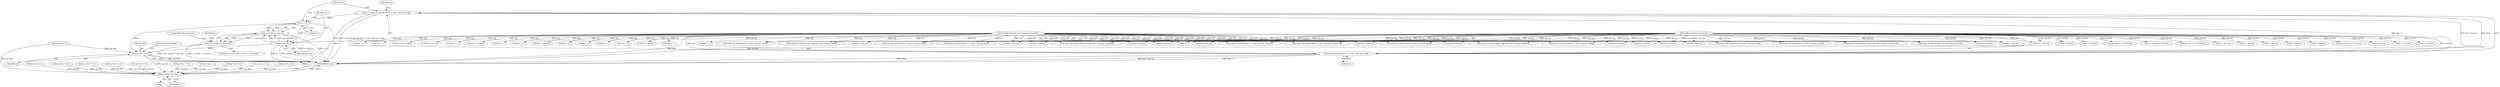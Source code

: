 digraph "0_radare2_bd276ef2fd8ac3401e65be7c126a43175ccfbcd7@API" {
"1000991" [label="(Call,n = read_u32_leb128 (buf + 1, buf + buf_len, &val))"];
"1000993" [label="(Call,read_u32_leb128 (buf + 1, buf + buf_len, &val))"];
"1000102" [label="(MethodParameterIn,const unsigned char *buf)"];
"1000103" [label="(MethodParameterIn,int buf_len)"];
"1001005" [label="(Call,n > 0)"];
"1001004" [label="(Call,n > 0 && n < buf_len)"];
"1001003" [label="(Call,!(n > 0 && n < buf_len))"];
"1001008" [label="(Call,n < buf_len)"];
"1001018" [label="(Call,op->len += n)"];
"1001066" [label="(Return,return op->len;)"];
"1000455" [label="(Call,buf + buf_len)"];
"1001018" [label="(Call,op->len += n)"];
"1001014" [label="(Identifier,d)"];
"1001010" [label="(Identifier,buf_len)"];
"1000893" [label="(Call,n < buf_len)"];
"1000103" [label="(MethodParameterIn,int buf_len)"];
"1000647" [label="(Call,buf + 1)"];
"1000993" [label="(Call,read_u32_leb128 (buf + 1, buf + buf_len, &val))"];
"1000759" [label="(Call,op->len += n)"];
"1000963" [label="(Call,buf + buf_len)"];
"1000646" [label="(Call,read_u32_leb128 (buf + 1, buf + buf_len, &val))"];
"1000307" [label="(Call,n < buf_len)"];
"1000451" [label="(Call,read_u32_leb128 (buf + 1, buf + buf_len, &count))"];
"1000517" [label="(Call,op->len + n <= buf_len)"];
"1000862" [label="(Call,op->len += n)"];
"1000292" [label="(Call,read_i32_leb128 (buf + 1, buf + buf_len, &val))"];
"1000452" [label="(Call,buf + 1)"];
"1000550" [label="(Call,n + op->len < buf_len)"];
"1000104" [label="(Block,)"];
"1000843" [label="(Call,op->len + n <= buf_len)"];
"1000730" [label="(Call,read_u32_leb128 (buf + 1, buf + buf_len, &val))"];
"1000826" [label="(Call,read_u32_leb128 (buf + op->len, buf + buf_len, &offset))"];
"1000745" [label="(Call,n < buf_len)"];
"1000910" [label="(Call,op->len += n)"];
"1000399" [label="(Call,read_u32_leb128 (buf + 1, buf + buf_len, &val))"];
"1001023" [label="(ControlStructure,break;)"];
"1000414" [label="(Call,n < buf_len)"];
"1000879" [label="(Call,buf + 1)"];
"1000944" [label="(Call,op->len += n)"];
"1000734" [label="(Call,buf + buf_len)"];
"1001034" [label="(Call,buf + 1)"];
"1000672" [label="(Call,read_u32_leb128 (buf + op->len, buf + buf_len, &reserved))"];
"1000110" [label="(Call,op->op = buf[0])"];
"1000827" [label="(Call,buf + op->len)"];
"1001086" [label="(MethodReturn,int)"];
"1000400" [label="(Call,buf + 1)"];
"1000102" [label="(MethodParameterIn,const unsigned char *buf)"];
"1001003" [label="(Call,!(n > 0 && n < buf_len))"];
"1000503" [label="(Call,buf + op->len)"];
"1000800" [label="(Call,read_u32_leb128 (buf + 1, buf + buf_len, &flag))"];
"1001006" [label="(Identifier,n)"];
"1001066" [label="(Return,return op->len;)"];
"1000382" [label="(Call,op->len += n)"];
"1000940" [label="(Call,n < buf_len)"];
"1000105" [label="(Call,op->len = 1)"];
"1000533" [label="(Call,read_u32_leb128 (buf + op->len, buf + buf_len, &def))"];
"1001007" [label="(Literal,0)"];
"1001048" [label="(Call,n < buf_len)"];
"1000959" [label="(Call,read_i64_leb128 (buf + 1, buf + buf_len, &val))"];
"1000661" [label="(Call,n < buf_len)"];
"1001067" [label="(Call,op->len)"];
"1000678" [label="(Call,buf + buf_len)"];
"1001011" [label="(ControlStructure,goto err;)"];
"1000991" [label="(Call,n = read_u32_leb128 (buf + 1, buf + buf_len, &val))"];
"1000731" [label="(Call,buf + 1)"];
"1000502" [label="(Call,read_u32_leb128 (buf + op->len, buf + buf_len, &table[i]))"];
"1000832" [label="(Call,buf + buf_len)"];
"1000296" [label="(Call,buf + buf_len)"];
"1000673" [label="(Call,buf + op->len)"];
"1000926" [label="(Call,buf + 1)"];
"1000997" [label="(Call,buf + buf_len)"];
"1000650" [label="(Call,buf + buf_len)"];
"1000978" [label="(Call,op->len += n)"];
"1000994" [label="(Call,buf + 1)"];
"1000929" [label="(Call,buf + buf_len)"];
"1000878" [label="(Call,read_u32_leb128 (buf + 1, buf + buf_len, &reserved))"];
"1001022" [label="(Identifier,n)"];
"1000689" [label="(Call,op->len + n <= buf_len)"];
"1000539" [label="(Call,buf + buf_len)"];
"1001004" [label="(Call,n > 0 && n < buf_len)"];
"1000466" [label="(Call,n < buf_len)"];
"1000985" [label="(Block,)"];
"1001033" [label="(Call,read_u64_leb128 (buf + 1, buf + buf_len, &val))"];
"1000925" [label="(Call,read_i32_leb128 (buf + 1, buf + buf_len, &val))"];
"1000508" [label="(Call,buf + buf_len)"];
"1000804" [label="(Call,buf + buf_len)"];
"1001037" [label="(Call,buf + buf_len)"];
"1001005" [label="(Call,n > 0)"];
"1000534" [label="(Call,buf + op->len)"];
"1000960" [label="(Call,buf + 1)"];
"1001002" [label="(ControlStructure,if (!(n > 0 && n < buf_len)))"];
"1001009" [label="(Identifier,n)"];
"1000801" [label="(Call,buf + 1)"];
"1000815" [label="(Call,n < buf_len)"];
"1001019" [label="(Call,op->len)"];
"1000559" [label="(Call,op->len += n)"];
"1000992" [label="(Identifier,n)"];
"1001000" [label="(Call,&val)"];
"1000293" [label="(Call,buf + 1)"];
"1000428" [label="(Call,op->len += n)"];
"1000711" [label="(Call,op->len += n)"];
"1000403" [label="(Call,buf + buf_len)"];
"1000974" [label="(Call,n < buf_len)"];
"1001058" [label="(Call,op->len += n)"];
"1000882" [label="(Call,buf + buf_len)"];
"1001008" [label="(Call,n < buf_len)"];
"1000991" -> "1000985"  [label="AST: "];
"1000991" -> "1000993"  [label="CFG: "];
"1000992" -> "1000991"  [label="AST: "];
"1000993" -> "1000991"  [label="AST: "];
"1001006" -> "1000991"  [label="CFG: "];
"1000991" -> "1001086"  [label="DDG: read_u32_leb128 (buf + 1, buf + buf_len, &val)"];
"1000993" -> "1000991"  [label="DDG: buf + 1"];
"1000993" -> "1000991"  [label="DDG: buf + buf_len"];
"1000993" -> "1000991"  [label="DDG: &val"];
"1000991" -> "1001005"  [label="DDG: n"];
"1000993" -> "1001000"  [label="CFG: "];
"1000994" -> "1000993"  [label="AST: "];
"1000997" -> "1000993"  [label="AST: "];
"1001000" -> "1000993"  [label="AST: "];
"1000993" -> "1001086"  [label="DDG: buf + buf_len"];
"1000993" -> "1001086"  [label="DDG: buf + 1"];
"1000993" -> "1001086"  [label="DDG: &val"];
"1000102" -> "1000993"  [label="DDG: buf"];
"1000103" -> "1000993"  [label="DDG: buf_len"];
"1000102" -> "1000100"  [label="AST: "];
"1000102" -> "1001086"  [label="DDG: buf"];
"1000102" -> "1000110"  [label="DDG: buf"];
"1000102" -> "1000292"  [label="DDG: buf"];
"1000102" -> "1000293"  [label="DDG: buf"];
"1000102" -> "1000296"  [label="DDG: buf"];
"1000102" -> "1000399"  [label="DDG: buf"];
"1000102" -> "1000400"  [label="DDG: buf"];
"1000102" -> "1000403"  [label="DDG: buf"];
"1000102" -> "1000451"  [label="DDG: buf"];
"1000102" -> "1000452"  [label="DDG: buf"];
"1000102" -> "1000455"  [label="DDG: buf"];
"1000102" -> "1000502"  [label="DDG: buf"];
"1000102" -> "1000503"  [label="DDG: buf"];
"1000102" -> "1000508"  [label="DDG: buf"];
"1000102" -> "1000533"  [label="DDG: buf"];
"1000102" -> "1000534"  [label="DDG: buf"];
"1000102" -> "1000539"  [label="DDG: buf"];
"1000102" -> "1000646"  [label="DDG: buf"];
"1000102" -> "1000647"  [label="DDG: buf"];
"1000102" -> "1000650"  [label="DDG: buf"];
"1000102" -> "1000672"  [label="DDG: buf"];
"1000102" -> "1000673"  [label="DDG: buf"];
"1000102" -> "1000678"  [label="DDG: buf"];
"1000102" -> "1000730"  [label="DDG: buf"];
"1000102" -> "1000731"  [label="DDG: buf"];
"1000102" -> "1000734"  [label="DDG: buf"];
"1000102" -> "1000800"  [label="DDG: buf"];
"1000102" -> "1000801"  [label="DDG: buf"];
"1000102" -> "1000804"  [label="DDG: buf"];
"1000102" -> "1000826"  [label="DDG: buf"];
"1000102" -> "1000827"  [label="DDG: buf"];
"1000102" -> "1000832"  [label="DDG: buf"];
"1000102" -> "1000878"  [label="DDG: buf"];
"1000102" -> "1000879"  [label="DDG: buf"];
"1000102" -> "1000882"  [label="DDG: buf"];
"1000102" -> "1000925"  [label="DDG: buf"];
"1000102" -> "1000926"  [label="DDG: buf"];
"1000102" -> "1000929"  [label="DDG: buf"];
"1000102" -> "1000959"  [label="DDG: buf"];
"1000102" -> "1000960"  [label="DDG: buf"];
"1000102" -> "1000963"  [label="DDG: buf"];
"1000102" -> "1000994"  [label="DDG: buf"];
"1000102" -> "1000997"  [label="DDG: buf"];
"1000102" -> "1001033"  [label="DDG: buf"];
"1000102" -> "1001034"  [label="DDG: buf"];
"1000102" -> "1001037"  [label="DDG: buf"];
"1000103" -> "1000100"  [label="AST: "];
"1000103" -> "1001086"  [label="DDG: buf_len"];
"1000103" -> "1000292"  [label="DDG: buf_len"];
"1000103" -> "1000296"  [label="DDG: buf_len"];
"1000103" -> "1000307"  [label="DDG: buf_len"];
"1000103" -> "1000399"  [label="DDG: buf_len"];
"1000103" -> "1000403"  [label="DDG: buf_len"];
"1000103" -> "1000414"  [label="DDG: buf_len"];
"1000103" -> "1000451"  [label="DDG: buf_len"];
"1000103" -> "1000455"  [label="DDG: buf_len"];
"1000103" -> "1000466"  [label="DDG: buf_len"];
"1000103" -> "1000502"  [label="DDG: buf_len"];
"1000103" -> "1000508"  [label="DDG: buf_len"];
"1000103" -> "1000517"  [label="DDG: buf_len"];
"1000103" -> "1000533"  [label="DDG: buf_len"];
"1000103" -> "1000539"  [label="DDG: buf_len"];
"1000103" -> "1000550"  [label="DDG: buf_len"];
"1000103" -> "1000646"  [label="DDG: buf_len"];
"1000103" -> "1000650"  [label="DDG: buf_len"];
"1000103" -> "1000661"  [label="DDG: buf_len"];
"1000103" -> "1000672"  [label="DDG: buf_len"];
"1000103" -> "1000678"  [label="DDG: buf_len"];
"1000103" -> "1000689"  [label="DDG: buf_len"];
"1000103" -> "1000730"  [label="DDG: buf_len"];
"1000103" -> "1000734"  [label="DDG: buf_len"];
"1000103" -> "1000745"  [label="DDG: buf_len"];
"1000103" -> "1000800"  [label="DDG: buf_len"];
"1000103" -> "1000804"  [label="DDG: buf_len"];
"1000103" -> "1000815"  [label="DDG: buf_len"];
"1000103" -> "1000826"  [label="DDG: buf_len"];
"1000103" -> "1000832"  [label="DDG: buf_len"];
"1000103" -> "1000843"  [label="DDG: buf_len"];
"1000103" -> "1000878"  [label="DDG: buf_len"];
"1000103" -> "1000882"  [label="DDG: buf_len"];
"1000103" -> "1000893"  [label="DDG: buf_len"];
"1000103" -> "1000925"  [label="DDG: buf_len"];
"1000103" -> "1000929"  [label="DDG: buf_len"];
"1000103" -> "1000940"  [label="DDG: buf_len"];
"1000103" -> "1000959"  [label="DDG: buf_len"];
"1000103" -> "1000963"  [label="DDG: buf_len"];
"1000103" -> "1000974"  [label="DDG: buf_len"];
"1000103" -> "1000997"  [label="DDG: buf_len"];
"1000103" -> "1001008"  [label="DDG: buf_len"];
"1000103" -> "1001033"  [label="DDG: buf_len"];
"1000103" -> "1001037"  [label="DDG: buf_len"];
"1000103" -> "1001048"  [label="DDG: buf_len"];
"1001005" -> "1001004"  [label="AST: "];
"1001005" -> "1001007"  [label="CFG: "];
"1001006" -> "1001005"  [label="AST: "];
"1001007" -> "1001005"  [label="AST: "];
"1001009" -> "1001005"  [label="CFG: "];
"1001004" -> "1001005"  [label="CFG: "];
"1001005" -> "1001086"  [label="DDG: n"];
"1001005" -> "1001004"  [label="DDG: n"];
"1001005" -> "1001004"  [label="DDG: 0"];
"1001005" -> "1001008"  [label="DDG: n"];
"1001005" -> "1001018"  [label="DDG: n"];
"1001004" -> "1001003"  [label="AST: "];
"1001004" -> "1001008"  [label="CFG: "];
"1001008" -> "1001004"  [label="AST: "];
"1001003" -> "1001004"  [label="CFG: "];
"1001004" -> "1001086"  [label="DDG: n < buf_len"];
"1001004" -> "1001086"  [label="DDG: n > 0"];
"1001004" -> "1001003"  [label="DDG: n > 0"];
"1001004" -> "1001003"  [label="DDG: n < buf_len"];
"1001008" -> "1001004"  [label="DDG: n"];
"1001008" -> "1001004"  [label="DDG: buf_len"];
"1001003" -> "1001002"  [label="AST: "];
"1001011" -> "1001003"  [label="CFG: "];
"1001014" -> "1001003"  [label="CFG: "];
"1001003" -> "1001086"  [label="DDG: !(n > 0 && n < buf_len)"];
"1001003" -> "1001086"  [label="DDG: n > 0 && n < buf_len"];
"1001008" -> "1001010"  [label="CFG: "];
"1001009" -> "1001008"  [label="AST: "];
"1001010" -> "1001008"  [label="AST: "];
"1001008" -> "1001086"  [label="DDG: n"];
"1001008" -> "1001086"  [label="DDG: buf_len"];
"1001008" -> "1001018"  [label="DDG: n"];
"1001018" -> "1000985"  [label="AST: "];
"1001018" -> "1001022"  [label="CFG: "];
"1001019" -> "1001018"  [label="AST: "];
"1001022" -> "1001018"  [label="AST: "];
"1001023" -> "1001018"  [label="CFG: "];
"1001018" -> "1001086"  [label="DDG: op->len"];
"1001018" -> "1001086"  [label="DDG: n"];
"1000105" -> "1001018"  [label="DDG: op->len"];
"1001018" -> "1001066"  [label="DDG: op->len"];
"1001066" -> "1000104"  [label="AST: "];
"1001066" -> "1001067"  [label="CFG: "];
"1001067" -> "1001066"  [label="AST: "];
"1001086" -> "1001066"  [label="CFG: "];
"1001066" -> "1001086"  [label="DDG: <RET>"];
"1000559" -> "1001066"  [label="DDG: op->len"];
"1000382" -> "1001066"  [label="DDG: op->len"];
"1000711" -> "1001066"  [label="DDG: op->len"];
"1000910" -> "1001066"  [label="DDG: op->len"];
"1000978" -> "1001066"  [label="DDG: op->len"];
"1000759" -> "1001066"  [label="DDG: op->len"];
"1000944" -> "1001066"  [label="DDG: op->len"];
"1000862" -> "1001066"  [label="DDG: op->len"];
"1001058" -> "1001066"  [label="DDG: op->len"];
"1000428" -> "1001066"  [label="DDG: op->len"];
"1000105" -> "1001066"  [label="DDG: op->len"];
}
